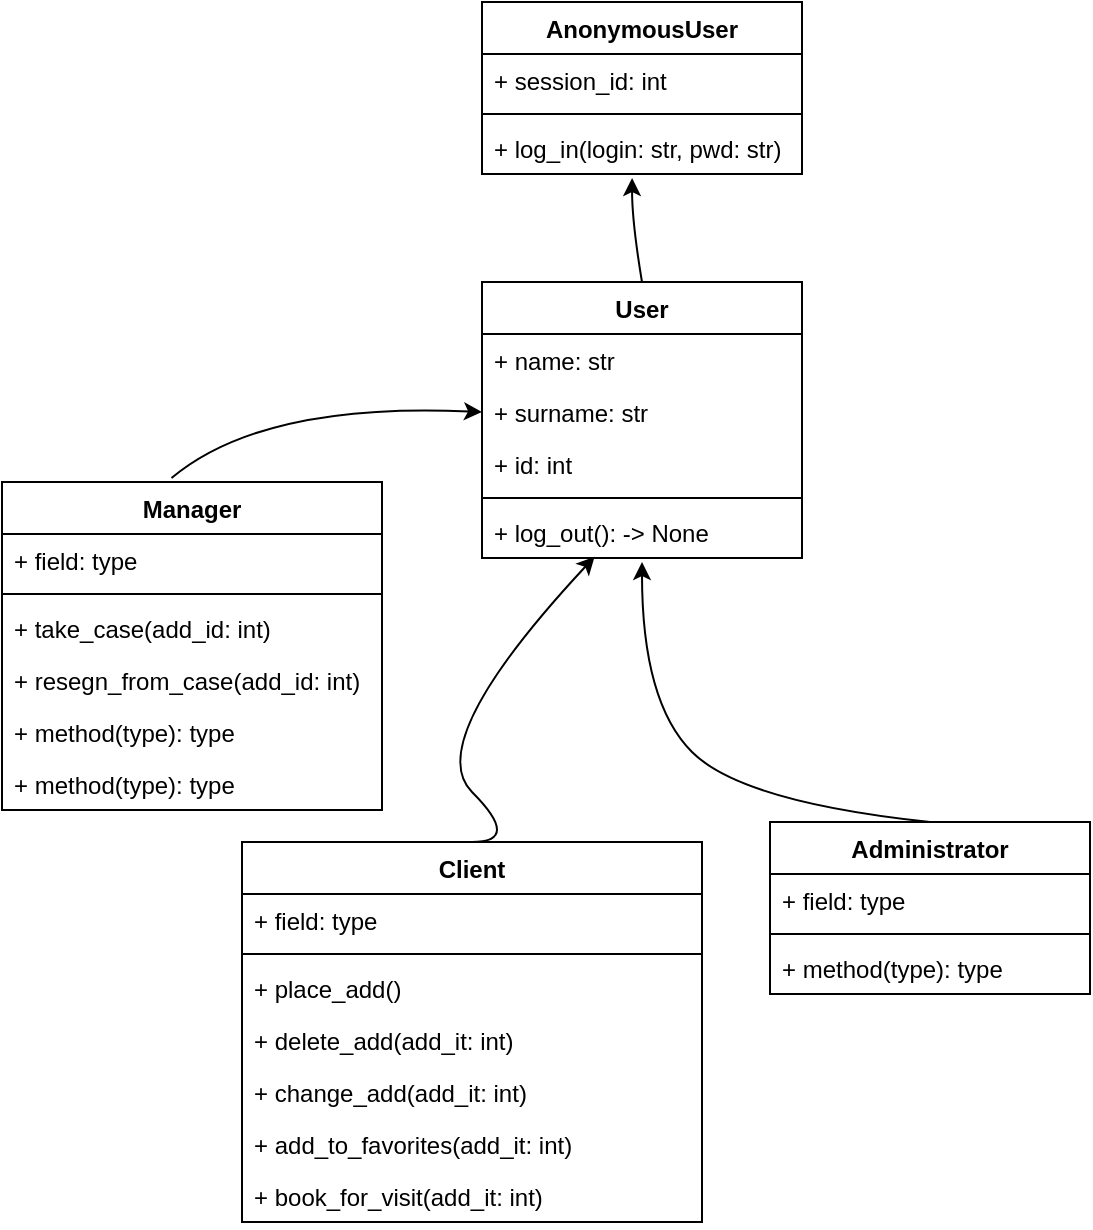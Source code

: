 <mxfile version="14.7.8" type="github">
  <diagram id="C5RBs43oDa-KdzZeNtuy" name="Page-1">
    <mxGraphModel dx="782" dy="468" grid="1" gridSize="10" guides="1" tooltips="1" connect="1" arrows="1" fold="1" page="1" pageScale="1" pageWidth="827" pageHeight="1169" math="0" shadow="0">
      <root>
        <mxCell id="WIyWlLk6GJQsqaUBKTNV-0" />
        <mxCell id="WIyWlLk6GJQsqaUBKTNV-1" parent="WIyWlLk6GJQsqaUBKTNV-0" />
        <mxCell id="YF5Z4Ze-MQMjYTelGygX-5" value="User" style="swimlane;fontStyle=1;align=center;verticalAlign=top;childLayout=stackLayout;horizontal=1;startSize=26;horizontalStack=0;resizeParent=1;resizeParentMax=0;resizeLast=0;collapsible=1;marginBottom=0;" vertex="1" parent="WIyWlLk6GJQsqaUBKTNV-1">
          <mxGeometry x="270" y="170" width="160" height="138" as="geometry">
            <mxRectangle x="270" y="170" width="60" height="26" as="alternateBounds" />
          </mxGeometry>
        </mxCell>
        <mxCell id="YF5Z4Ze-MQMjYTelGygX-6" value="+ name: str&#xa;" style="text;strokeColor=none;fillColor=none;align=left;verticalAlign=top;spacingLeft=4;spacingRight=4;overflow=hidden;rotatable=0;points=[[0,0.5],[1,0.5]];portConstraint=eastwest;" vertex="1" parent="YF5Z4Ze-MQMjYTelGygX-5">
          <mxGeometry y="26" width="160" height="26" as="geometry" />
        </mxCell>
        <mxCell id="YF5Z4Ze-MQMjYTelGygX-9" value="+ surname: str&#xa;" style="text;strokeColor=none;fillColor=none;align=left;verticalAlign=top;spacingLeft=4;spacingRight=4;overflow=hidden;rotatable=0;points=[[0,0.5],[1,0.5]];portConstraint=eastwest;" vertex="1" parent="YF5Z4Ze-MQMjYTelGygX-5">
          <mxGeometry y="52" width="160" height="26" as="geometry" />
        </mxCell>
        <mxCell id="YF5Z4Ze-MQMjYTelGygX-10" value="+ id: int&#xa;" style="text;strokeColor=none;fillColor=none;align=left;verticalAlign=top;spacingLeft=4;spacingRight=4;overflow=hidden;rotatable=0;points=[[0,0.5],[1,0.5]];portConstraint=eastwest;" vertex="1" parent="YF5Z4Ze-MQMjYTelGygX-5">
          <mxGeometry y="78" width="160" height="26" as="geometry" />
        </mxCell>
        <mxCell id="YF5Z4Ze-MQMjYTelGygX-7" value="" style="line;strokeWidth=1;fillColor=none;align=left;verticalAlign=middle;spacingTop=-1;spacingLeft=3;spacingRight=3;rotatable=0;labelPosition=right;points=[];portConstraint=eastwest;" vertex="1" parent="YF5Z4Ze-MQMjYTelGygX-5">
          <mxGeometry y="104" width="160" height="8" as="geometry" />
        </mxCell>
        <mxCell id="YF5Z4Ze-MQMjYTelGygX-8" value="+ log_out(): -&gt; None" style="text;strokeColor=none;fillColor=none;align=left;verticalAlign=top;spacingLeft=4;spacingRight=4;overflow=hidden;rotatable=0;points=[[0,0.5],[1,0.5]];portConstraint=eastwest;" vertex="1" parent="YF5Z4Ze-MQMjYTelGygX-5">
          <mxGeometry y="112" width="160" height="26" as="geometry" />
        </mxCell>
        <mxCell id="YF5Z4Ze-MQMjYTelGygX-14" value="AnonymousUser" style="swimlane;fontStyle=1;align=center;verticalAlign=top;childLayout=stackLayout;horizontal=1;startSize=26;horizontalStack=0;resizeParent=1;resizeParentMax=0;resizeLast=0;collapsible=1;marginBottom=0;" vertex="1" parent="WIyWlLk6GJQsqaUBKTNV-1">
          <mxGeometry x="270" y="30" width="160" height="86" as="geometry" />
        </mxCell>
        <mxCell id="YF5Z4Ze-MQMjYTelGygX-15" value="+ session_id: int" style="text;strokeColor=none;fillColor=none;align=left;verticalAlign=top;spacingLeft=4;spacingRight=4;overflow=hidden;rotatable=0;points=[[0,0.5],[1,0.5]];portConstraint=eastwest;" vertex="1" parent="YF5Z4Ze-MQMjYTelGygX-14">
          <mxGeometry y="26" width="160" height="26" as="geometry" />
        </mxCell>
        <mxCell id="YF5Z4Ze-MQMjYTelGygX-16" value="" style="line;strokeWidth=1;fillColor=none;align=left;verticalAlign=middle;spacingTop=-1;spacingLeft=3;spacingRight=3;rotatable=0;labelPosition=right;points=[];portConstraint=eastwest;" vertex="1" parent="YF5Z4Ze-MQMjYTelGygX-14">
          <mxGeometry y="52" width="160" height="8" as="geometry" />
        </mxCell>
        <mxCell id="YF5Z4Ze-MQMjYTelGygX-17" value="+ log_in(login: str, pwd: str)" style="text;strokeColor=none;fillColor=none;align=left;verticalAlign=top;spacingLeft=4;spacingRight=4;overflow=hidden;rotatable=0;points=[[0,0.5],[1,0.5]];portConstraint=eastwest;" vertex="1" parent="YF5Z4Ze-MQMjYTelGygX-14">
          <mxGeometry y="60" width="160" height="26" as="geometry" />
        </mxCell>
        <mxCell id="YF5Z4Ze-MQMjYTelGygX-18" value="Administrator" style="swimlane;fontStyle=1;align=center;verticalAlign=top;childLayout=stackLayout;horizontal=1;startSize=26;horizontalStack=0;resizeParent=1;resizeParentMax=0;resizeLast=0;collapsible=1;marginBottom=0;" vertex="1" parent="WIyWlLk6GJQsqaUBKTNV-1">
          <mxGeometry x="414" y="440" width="160" height="86" as="geometry" />
        </mxCell>
        <mxCell id="YF5Z4Ze-MQMjYTelGygX-19" value="+ field: type" style="text;strokeColor=none;fillColor=none;align=left;verticalAlign=top;spacingLeft=4;spacingRight=4;overflow=hidden;rotatable=0;points=[[0,0.5],[1,0.5]];portConstraint=eastwest;" vertex="1" parent="YF5Z4Ze-MQMjYTelGygX-18">
          <mxGeometry y="26" width="160" height="26" as="geometry" />
        </mxCell>
        <mxCell id="YF5Z4Ze-MQMjYTelGygX-20" value="" style="line;strokeWidth=1;fillColor=none;align=left;verticalAlign=middle;spacingTop=-1;spacingLeft=3;spacingRight=3;rotatable=0;labelPosition=right;points=[];portConstraint=eastwest;" vertex="1" parent="YF5Z4Ze-MQMjYTelGygX-18">
          <mxGeometry y="52" width="160" height="8" as="geometry" />
        </mxCell>
        <mxCell id="YF5Z4Ze-MQMjYTelGygX-21" value="+ method(type): type" style="text;strokeColor=none;fillColor=none;align=left;verticalAlign=top;spacingLeft=4;spacingRight=4;overflow=hidden;rotatable=0;points=[[0,0.5],[1,0.5]];portConstraint=eastwest;" vertex="1" parent="YF5Z4Ze-MQMjYTelGygX-18">
          <mxGeometry y="60" width="160" height="26" as="geometry" />
        </mxCell>
        <mxCell id="YF5Z4Ze-MQMjYTelGygX-22" value="Client" style="swimlane;fontStyle=1;align=center;verticalAlign=top;childLayout=stackLayout;horizontal=1;startSize=26;horizontalStack=0;resizeParent=1;resizeParentMax=0;resizeLast=0;collapsible=1;marginBottom=0;" vertex="1" parent="WIyWlLk6GJQsqaUBKTNV-1">
          <mxGeometry x="150" y="450" width="230" height="190" as="geometry" />
        </mxCell>
        <mxCell id="YF5Z4Ze-MQMjYTelGygX-23" value="+ field: type" style="text;strokeColor=none;fillColor=none;align=left;verticalAlign=top;spacingLeft=4;spacingRight=4;overflow=hidden;rotatable=0;points=[[0,0.5],[1,0.5]];portConstraint=eastwest;" vertex="1" parent="YF5Z4Ze-MQMjYTelGygX-22">
          <mxGeometry y="26" width="230" height="26" as="geometry" />
        </mxCell>
        <mxCell id="YF5Z4Ze-MQMjYTelGygX-24" value="" style="line;strokeWidth=1;fillColor=none;align=left;verticalAlign=middle;spacingTop=-1;spacingLeft=3;spacingRight=3;rotatable=0;labelPosition=right;points=[];portConstraint=eastwest;" vertex="1" parent="YF5Z4Ze-MQMjYTelGygX-22">
          <mxGeometry y="52" width="230" height="8" as="geometry" />
        </mxCell>
        <mxCell id="YF5Z4Ze-MQMjYTelGygX-40" value="+ place_add() " style="text;strokeColor=none;fillColor=none;align=left;verticalAlign=top;spacingLeft=4;spacingRight=4;overflow=hidden;rotatable=0;points=[[0,0.5],[1,0.5]];portConstraint=eastwest;" vertex="1" parent="YF5Z4Ze-MQMjYTelGygX-22">
          <mxGeometry y="60" width="230" height="26" as="geometry" />
        </mxCell>
        <mxCell id="YF5Z4Ze-MQMjYTelGygX-41" value="+ delete_add(add_it: int) " style="text;strokeColor=none;fillColor=none;align=left;verticalAlign=top;spacingLeft=4;spacingRight=4;overflow=hidden;rotatable=0;points=[[0,0.5],[1,0.5]];portConstraint=eastwest;" vertex="1" parent="YF5Z4Ze-MQMjYTelGygX-22">
          <mxGeometry y="86" width="230" height="26" as="geometry" />
        </mxCell>
        <mxCell id="YF5Z4Ze-MQMjYTelGygX-42" value="+ change_add(add_it: int) " style="text;strokeColor=none;fillColor=none;align=left;verticalAlign=top;spacingLeft=4;spacingRight=4;overflow=hidden;rotatable=0;points=[[0,0.5],[1,0.5]];portConstraint=eastwest;" vertex="1" parent="YF5Z4Ze-MQMjYTelGygX-22">
          <mxGeometry y="112" width="230" height="26" as="geometry" />
        </mxCell>
        <mxCell id="YF5Z4Ze-MQMjYTelGygX-43" value="+ add_to_favorites(add_it: int) " style="text;strokeColor=none;fillColor=none;align=left;verticalAlign=top;spacingLeft=4;spacingRight=4;overflow=hidden;rotatable=0;points=[[0,0.5],[1,0.5]];portConstraint=eastwest;" vertex="1" parent="YF5Z4Ze-MQMjYTelGygX-22">
          <mxGeometry y="138" width="230" height="26" as="geometry" />
        </mxCell>
        <mxCell id="YF5Z4Ze-MQMjYTelGygX-44" value="+ book_for_visit(add_it: int) " style="text;strokeColor=none;fillColor=none;align=left;verticalAlign=top;spacingLeft=4;spacingRight=4;overflow=hidden;rotatable=0;points=[[0,0.5],[1,0.5]];portConstraint=eastwest;" vertex="1" parent="YF5Z4Ze-MQMjYTelGygX-22">
          <mxGeometry y="164" width="230" height="26" as="geometry" />
        </mxCell>
        <mxCell id="YF5Z4Ze-MQMjYTelGygX-26" value="Manager" style="swimlane;fontStyle=1;align=center;verticalAlign=top;childLayout=stackLayout;horizontal=1;startSize=26;horizontalStack=0;resizeParent=1;resizeParentMax=0;resizeLast=0;collapsible=1;marginBottom=0;" vertex="1" parent="WIyWlLk6GJQsqaUBKTNV-1">
          <mxGeometry x="30" y="270" width="190" height="164" as="geometry" />
        </mxCell>
        <mxCell id="YF5Z4Ze-MQMjYTelGygX-27" value="+ field: type" style="text;strokeColor=none;fillColor=none;align=left;verticalAlign=top;spacingLeft=4;spacingRight=4;overflow=hidden;rotatable=0;points=[[0,0.5],[1,0.5]];portConstraint=eastwest;" vertex="1" parent="YF5Z4Ze-MQMjYTelGygX-26">
          <mxGeometry y="26" width="190" height="26" as="geometry" />
        </mxCell>
        <mxCell id="YF5Z4Ze-MQMjYTelGygX-28" value="" style="line;strokeWidth=1;fillColor=none;align=left;verticalAlign=middle;spacingTop=-1;spacingLeft=3;spacingRight=3;rotatable=0;labelPosition=right;points=[];portConstraint=eastwest;" vertex="1" parent="YF5Z4Ze-MQMjYTelGygX-26">
          <mxGeometry y="52" width="190" height="8" as="geometry" />
        </mxCell>
        <mxCell id="YF5Z4Ze-MQMjYTelGygX-29" value="+ take_case(add_id: int)" style="text;strokeColor=none;fillColor=none;align=left;verticalAlign=top;spacingLeft=4;spacingRight=4;overflow=hidden;rotatable=0;points=[[0,0.5],[1,0.5]];portConstraint=eastwest;" vertex="1" parent="YF5Z4Ze-MQMjYTelGygX-26">
          <mxGeometry y="60" width="190" height="26" as="geometry" />
        </mxCell>
        <mxCell id="YF5Z4Ze-MQMjYTelGygX-45" value="+ resegn_from_case(add_id: int)" style="text;strokeColor=none;fillColor=none;align=left;verticalAlign=top;spacingLeft=4;spacingRight=4;overflow=hidden;rotatable=0;points=[[0,0.5],[1,0.5]];portConstraint=eastwest;" vertex="1" parent="YF5Z4Ze-MQMjYTelGygX-26">
          <mxGeometry y="86" width="190" height="26" as="geometry" />
        </mxCell>
        <mxCell id="YF5Z4Ze-MQMjYTelGygX-46" value="+ method(type): type" style="text;strokeColor=none;fillColor=none;align=left;verticalAlign=top;spacingLeft=4;spacingRight=4;overflow=hidden;rotatable=0;points=[[0,0.5],[1,0.5]];portConstraint=eastwest;" vertex="1" parent="YF5Z4Ze-MQMjYTelGygX-26">
          <mxGeometry y="112" width="190" height="26" as="geometry" />
        </mxCell>
        <mxCell id="YF5Z4Ze-MQMjYTelGygX-47" value="+ method(type): type" style="text;strokeColor=none;fillColor=none;align=left;verticalAlign=top;spacingLeft=4;spacingRight=4;overflow=hidden;rotatable=0;points=[[0,0.5],[1,0.5]];portConstraint=eastwest;" vertex="1" parent="YF5Z4Ze-MQMjYTelGygX-26">
          <mxGeometry y="138" width="190" height="26" as="geometry" />
        </mxCell>
        <mxCell id="YF5Z4Ze-MQMjYTelGygX-36" value="" style="curved=1;endArrow=classic;html=1;entryX=0.352;entryY=0.974;entryDx=0;entryDy=0;entryPerimeter=0;exitX=0.5;exitY=0;exitDx=0;exitDy=0;" edge="1" parent="WIyWlLk6GJQsqaUBKTNV-1" source="YF5Z4Ze-MQMjYTelGygX-22" target="YF5Z4Ze-MQMjYTelGygX-8">
          <mxGeometry width="50" height="50" relative="1" as="geometry">
            <mxPoint x="240" y="450" as="sourcePoint" />
            <mxPoint x="290" y="400" as="targetPoint" />
            <Array as="points">
              <mxPoint x="290" y="450" />
              <mxPoint x="240" y="400" />
            </Array>
          </mxGeometry>
        </mxCell>
        <mxCell id="YF5Z4Ze-MQMjYTelGygX-37" value="" style="curved=1;endArrow=classic;html=1;exitX=0.5;exitY=0;exitDx=0;exitDy=0;" edge="1" parent="WIyWlLk6GJQsqaUBKTNV-1" source="YF5Z4Ze-MQMjYTelGygX-18">
          <mxGeometry width="50" height="50" relative="1" as="geometry">
            <mxPoint x="350" y="430" as="sourcePoint" />
            <mxPoint x="350" y="310" as="targetPoint" />
            <Array as="points">
              <mxPoint x="400" y="430" />
              <mxPoint x="350" y="380" />
            </Array>
          </mxGeometry>
        </mxCell>
        <mxCell id="YF5Z4Ze-MQMjYTelGygX-39" value="" style="curved=1;endArrow=classic;html=1;entryX=0.469;entryY=1.077;entryDx=0;entryDy=0;entryPerimeter=0;exitX=0.5;exitY=0;exitDx=0;exitDy=0;" edge="1" parent="WIyWlLk6GJQsqaUBKTNV-1" source="YF5Z4Ze-MQMjYTelGygX-5" target="YF5Z4Ze-MQMjYTelGygX-17">
          <mxGeometry width="50" height="50" relative="1" as="geometry">
            <mxPoint x="380" y="260" as="sourcePoint" />
            <mxPoint x="430" y="210" as="targetPoint" />
            <Array as="points">
              <mxPoint x="345" y="140" />
            </Array>
          </mxGeometry>
        </mxCell>
        <mxCell id="YF5Z4Ze-MQMjYTelGygX-48" value="" style="curved=1;endArrow=classic;html=1;exitX=0.446;exitY=-0.012;exitDx=0;exitDy=0;exitPerimeter=0;entryX=0;entryY=0.5;entryDx=0;entryDy=0;" edge="1" parent="WIyWlLk6GJQsqaUBKTNV-1" source="YF5Z4Ze-MQMjYTelGygX-26" target="YF5Z4Ze-MQMjYTelGygX-9">
          <mxGeometry width="50" height="50" relative="1" as="geometry">
            <mxPoint x="110" y="230" as="sourcePoint" />
            <mxPoint x="160" y="180" as="targetPoint" />
            <Array as="points">
              <mxPoint x="160" y="230" />
            </Array>
          </mxGeometry>
        </mxCell>
      </root>
    </mxGraphModel>
  </diagram>
</mxfile>
